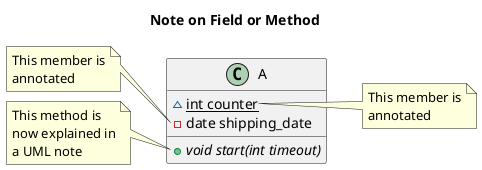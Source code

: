 @startuml

title Note on Field or Method

class A {
    ~ {static} int counter
    - date shipping_date
    + void {abstract} start(int timeout)
}

note right of A::counter
    This member is
    annotated
end note

note left of A::shipping_date
    This member is
    annotated
end note

note left of A::start
    This method is
    now explained in
    a UML note
end note

@enduml